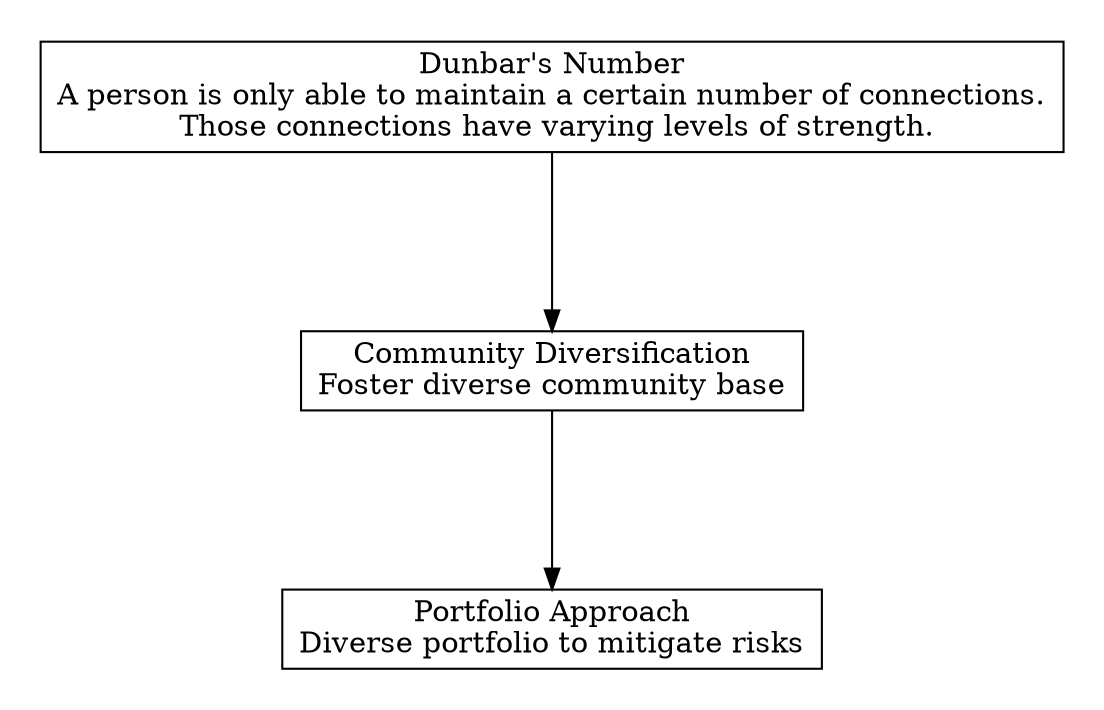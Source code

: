 digraph "" {
	graph [nodesep=0.6,
		rankdir=TB,
		ranksep=1.2
	];
	node [label="\N",
		shape=box
	];
	subgraph cluster_predecessors {
		graph [rank=max,
			style=invis
		];
		"Dunbar's Number"	[label="Dunbar's Number\nA person is only able to maintain a certain number of connections.\n Those connections have varying levels of strength."];
	}
	subgraph cluster_descendants {
		graph [rank=min,
			style=invis
		];
		"Portfolio Approach"	[label="Portfolio Approach\nDiverse portfolio to mitigate risks"];
	}
	"Community Diversification"	[label="Community Diversification\nFoster diverse community base"];
	"Community Diversification" -> "Portfolio Approach";
	"Dunbar's Number" -> "Community Diversification";
}
